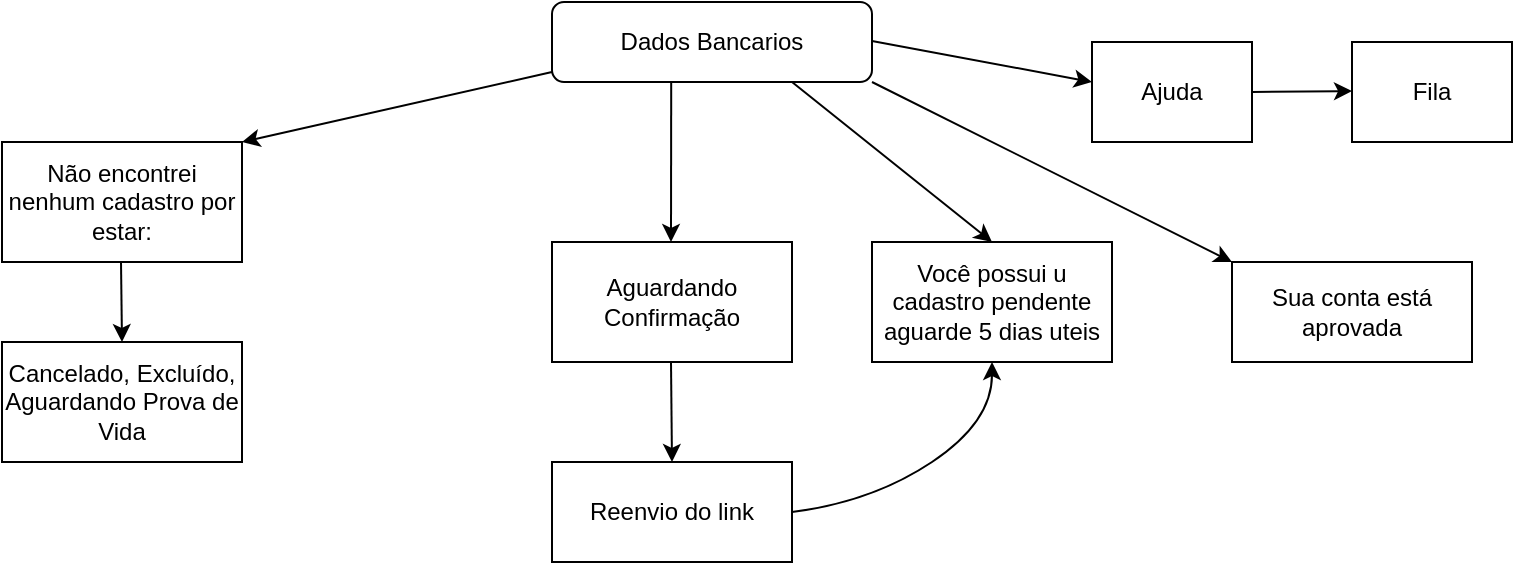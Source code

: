 <mxfile version="16.5.3" type="github">
  <diagram id="xMlb-xQJMwrSr8g3-eFz" name="Page-1">
    <mxGraphModel dx="1108" dy="450" grid="1" gridSize="10" guides="1" tooltips="1" connect="1" arrows="1" fold="1" page="1" pageScale="1" pageWidth="827" pageHeight="1169" math="0" shadow="0">
      <root>
        <mxCell id="0" />
        <mxCell id="1" parent="0" />
        <mxCell id="oCgAL6hbepG9MiINjAO_-7" value="" style="endArrow=classic;html=1;rounded=0;entryX=1;entryY=0.083;entryDx=0;entryDy=0;entryPerimeter=0;" edge="1" parent="1">
          <mxGeometry width="50" height="50" relative="1" as="geometry">
            <mxPoint x="320" y="35" as="sourcePoint" />
            <mxPoint x="165" y="70.0" as="targetPoint" />
          </mxGeometry>
        </mxCell>
        <mxCell id="oCgAL6hbepG9MiINjAO_-10" value="" style="endArrow=classic;html=1;rounded=0;" edge="1" parent="1">
          <mxGeometry width="50" height="50" relative="1" as="geometry">
            <mxPoint x="104.5" y="130" as="sourcePoint" />
            <mxPoint x="105" y="170" as="targetPoint" />
          </mxGeometry>
        </mxCell>
        <mxCell id="oCgAL6hbepG9MiINjAO_-12" value="" style="endArrow=classic;html=1;rounded=0;exitX=0.498;exitY=1;exitDx=0;exitDy=0;exitPerimeter=0;" edge="1" parent="1">
          <mxGeometry width="50" height="50" relative="1" as="geometry">
            <mxPoint x="379.6" y="40" as="sourcePoint" />
            <mxPoint x="379.5" y="120" as="targetPoint" />
          </mxGeometry>
        </mxCell>
        <mxCell id="oCgAL6hbepG9MiINjAO_-14" value="" style="endArrow=classic;html=1;rounded=0;" edge="1" parent="1">
          <mxGeometry width="50" height="50" relative="1" as="geometry">
            <mxPoint x="379.5" y="180" as="sourcePoint" />
            <mxPoint x="380" y="230" as="targetPoint" />
            <Array as="points" />
          </mxGeometry>
        </mxCell>
        <mxCell id="oCgAL6hbepG9MiINjAO_-17" value="" style="endArrow=classic;html=1;rounded=0;exitX=0.8;exitY=1;exitDx=0;exitDy=0;exitPerimeter=0;entryX=0.25;entryY=0;entryDx=0;entryDy=0;" edge="1" parent="1">
          <mxGeometry width="50" height="50" relative="1" as="geometry">
            <mxPoint x="440" y="40" as="sourcePoint" />
            <mxPoint x="540" y="120" as="targetPoint" />
          </mxGeometry>
        </mxCell>
        <mxCell id="oCgAL6hbepG9MiINjAO_-23" value="" style="endArrow=classic;html=1;rounded=0;" edge="1" parent="1">
          <mxGeometry width="50" height="50" relative="1" as="geometry">
            <mxPoint x="480" y="40" as="sourcePoint" />
            <mxPoint x="660" y="130" as="targetPoint" />
          </mxGeometry>
        </mxCell>
        <mxCell id="oCgAL6hbepG9MiINjAO_-24" value="Dados Bancarios" style="rounded=1;whiteSpace=wrap;html=1;" vertex="1" parent="1">
          <mxGeometry x="320" width="160" height="40" as="geometry" />
        </mxCell>
        <mxCell id="oCgAL6hbepG9MiINjAO_-25" value="Não encontrei nenhum cadastro por estar:" style="rounded=0;whiteSpace=wrap;html=1;" vertex="1" parent="1">
          <mxGeometry x="45" y="70" width="120" height="60" as="geometry" />
        </mxCell>
        <mxCell id="oCgAL6hbepG9MiINjAO_-26" value="Cancelado, Excluído, Aguardando Prova de Vida" style="rounded=0;whiteSpace=wrap;html=1;" vertex="1" parent="1">
          <mxGeometry x="45" y="170" width="120" height="60" as="geometry" />
        </mxCell>
        <mxCell id="oCgAL6hbepG9MiINjAO_-27" value="Aguardando Confirmação" style="rounded=0;whiteSpace=wrap;html=1;" vertex="1" parent="1">
          <mxGeometry x="320" y="120" width="120" height="60" as="geometry" />
        </mxCell>
        <mxCell id="oCgAL6hbepG9MiINjAO_-28" value="Reenvio do link" style="rounded=0;whiteSpace=wrap;html=1;" vertex="1" parent="1">
          <mxGeometry x="320" y="230" width="120" height="50" as="geometry" />
        </mxCell>
        <mxCell id="oCgAL6hbepG9MiINjAO_-29" value="Você possui u cadastro pendente aguarde 5 dias uteis" style="rounded=0;whiteSpace=wrap;html=1;" vertex="1" parent="1">
          <mxGeometry x="480" y="120" width="120" height="60" as="geometry" />
        </mxCell>
        <mxCell id="oCgAL6hbepG9MiINjAO_-31" value="" style="curved=1;endArrow=classic;html=1;rounded=0;entryX=0.5;entryY=1;entryDx=0;entryDy=0;exitX=1;exitY=0.5;exitDx=0;exitDy=0;" edge="1" parent="1" source="oCgAL6hbepG9MiINjAO_-28" target="oCgAL6hbepG9MiINjAO_-29">
          <mxGeometry width="50" height="50" relative="1" as="geometry">
            <mxPoint x="440" y="260" as="sourcePoint" />
            <mxPoint x="490" y="210" as="targetPoint" />
            <Array as="points">
              <mxPoint x="480" y="250" />
              <mxPoint x="540" y="210" />
            </Array>
          </mxGeometry>
        </mxCell>
        <mxCell id="oCgAL6hbepG9MiINjAO_-32" value="Sua conta está aprovada" style="rounded=0;whiteSpace=wrap;html=1;" vertex="1" parent="1">
          <mxGeometry x="660" y="130" width="120" height="50" as="geometry" />
        </mxCell>
        <mxCell id="oCgAL6hbepG9MiINjAO_-33" value="" style="endArrow=classic;html=1;rounded=0;" edge="1" parent="1">
          <mxGeometry width="50" height="50" relative="1" as="geometry">
            <mxPoint x="480" y="19.5" as="sourcePoint" />
            <mxPoint x="590" y="40" as="targetPoint" />
          </mxGeometry>
        </mxCell>
        <mxCell id="oCgAL6hbepG9MiINjAO_-34" value="Ajuda" style="rounded=0;whiteSpace=wrap;html=1;" vertex="1" parent="1">
          <mxGeometry x="590" y="20" width="80" height="50" as="geometry" />
        </mxCell>
        <mxCell id="oCgAL6hbepG9MiINjAO_-35" value="" style="endArrow=classic;html=1;rounded=0;exitX=1;exitY=0.5;exitDx=0;exitDy=0;" edge="1" parent="1" source="oCgAL6hbepG9MiINjAO_-34">
          <mxGeometry width="50" height="50" relative="1" as="geometry">
            <mxPoint x="675" y="44.5" as="sourcePoint" />
            <mxPoint x="720" y="44.5" as="targetPoint" />
          </mxGeometry>
        </mxCell>
        <mxCell id="oCgAL6hbepG9MiINjAO_-36" value="Fila" style="rounded=0;whiteSpace=wrap;html=1;" vertex="1" parent="1">
          <mxGeometry x="720" y="20" width="80" height="50" as="geometry" />
        </mxCell>
      </root>
    </mxGraphModel>
  </diagram>
</mxfile>
